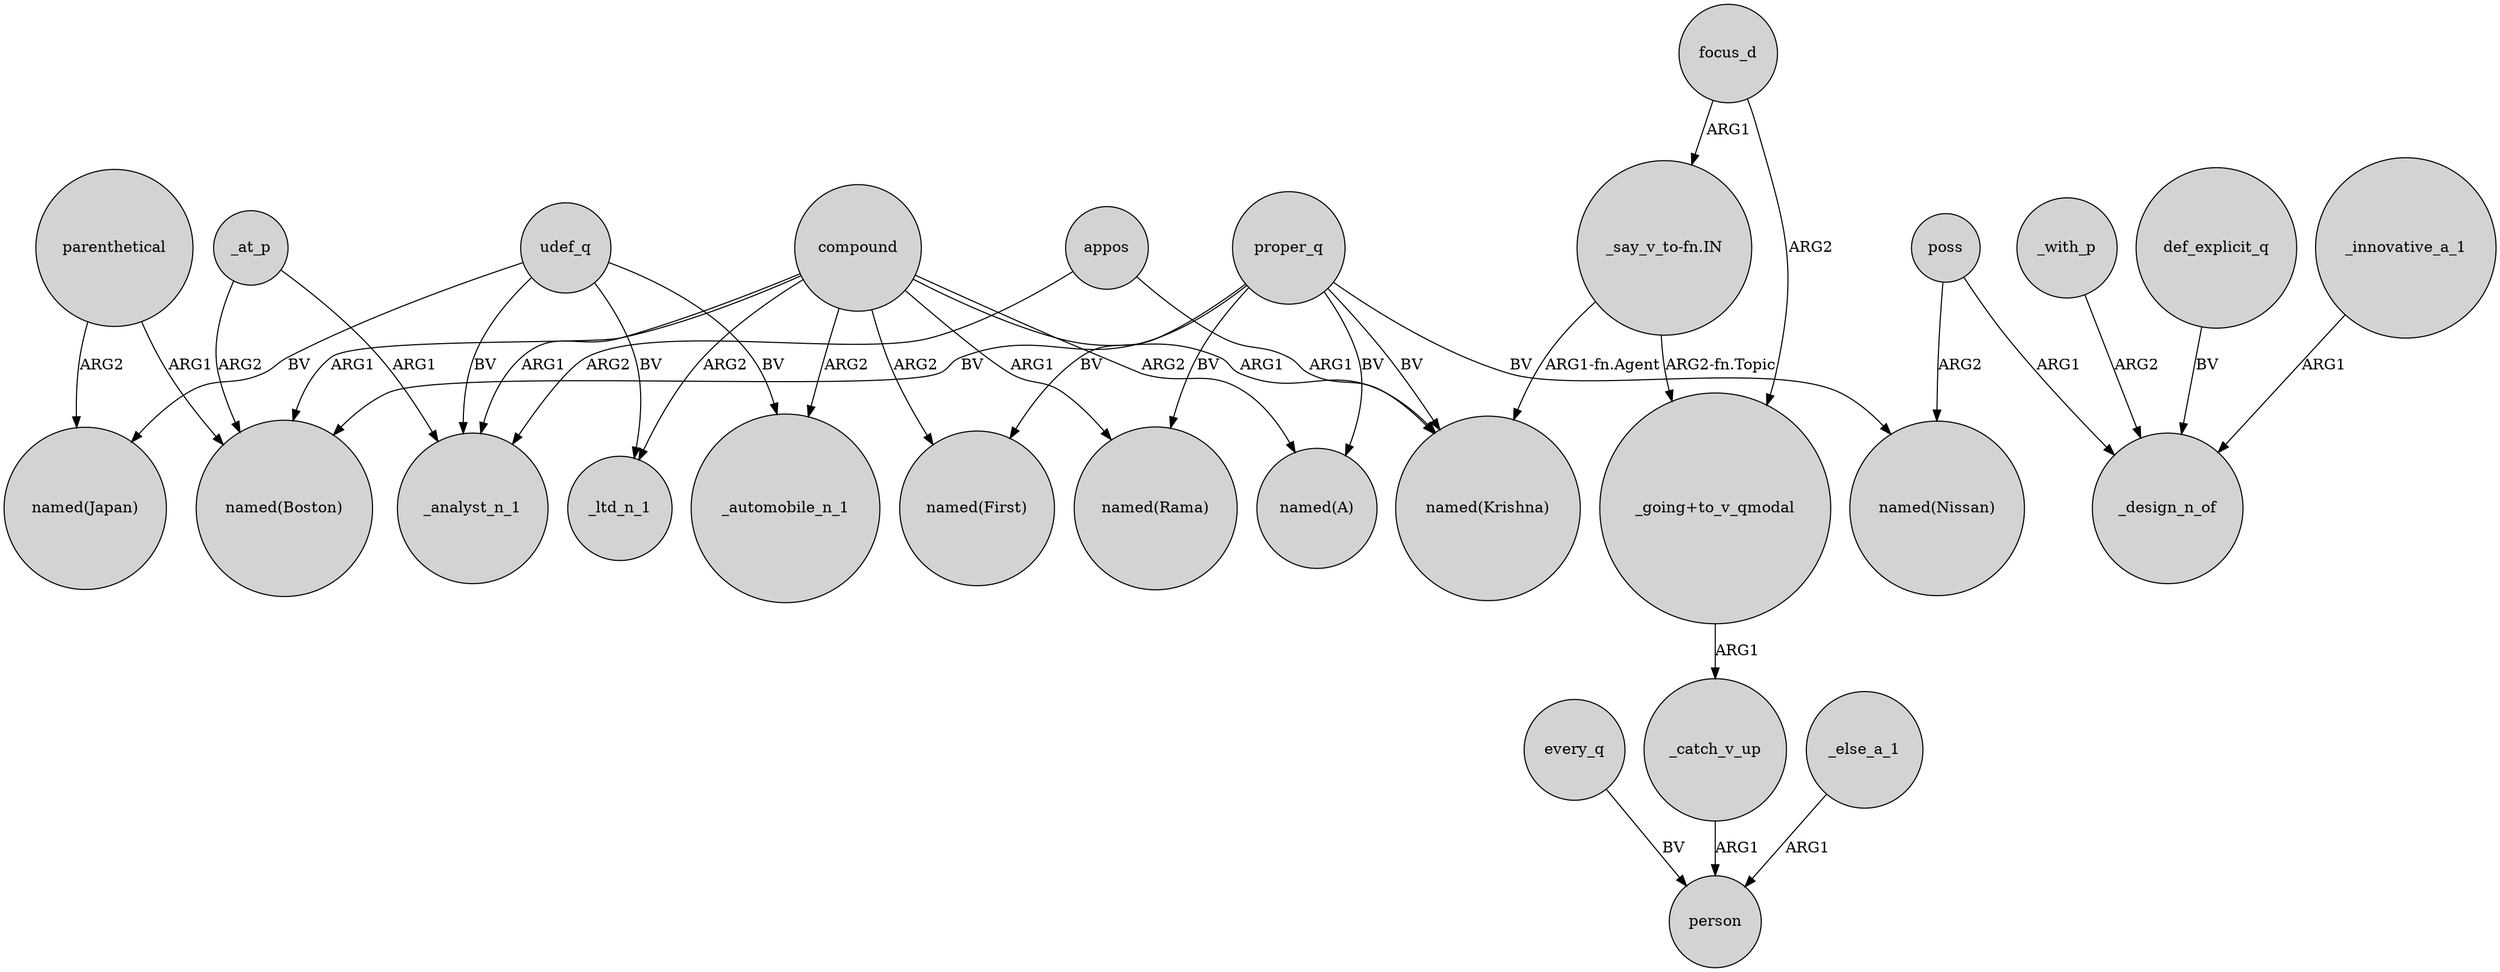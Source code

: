 digraph {
	node [shape=circle style=filled]
	proper_q -> "named(Boston)" [label=BV]
	_with_p -> _design_n_of [label=ARG2]
	proper_q -> "named(Rama)" [label=BV]
	udef_q -> _automobile_n_1 [label=BV]
	poss -> _design_n_of [label=ARG1]
	"_say_v_to-fn.IN" -> "named(Krishna)" [label="ARG1-fn.Agent"]
	every_q -> person [label=BV]
	"_say_v_to-fn.IN" -> "_going+to_v_qmodal" [label="ARG2-fn.Topic"]
	proper_q -> "named(First)" [label=BV]
	poss -> "named(Nissan)" [label=ARG2]
	compound -> "named(First)" [label=ARG2]
	focus_d -> "_say_v_to-fn.IN" [label=ARG1]
	"_going+to_v_qmodal" -> _catch_v_up [label=ARG1]
	compound -> "named(A)" [label=ARG2]
	compound -> "named(Boston)" [label=ARG1]
	compound -> _analyst_n_1 [label=ARG1]
	_at_p -> _analyst_n_1 [label=ARG1]
	appos -> _analyst_n_1 [label=ARG2]
	proper_q -> "named(Nissan)" [label=BV]
	_else_a_1 -> person [label=ARG1]
	udef_q -> "named(Japan)" [label=BV]
	proper_q -> "named(Krishna)" [label=BV]
	compound -> _automobile_n_1 [label=ARG2]
	compound -> "named(Krishna)" [label=ARG1]
	_at_p -> "named(Boston)" [label=ARG2]
	def_explicit_q -> _design_n_of [label=BV]
	compound -> "named(Rama)" [label=ARG1]
	parenthetical -> "named(Boston)" [label=ARG1]
	compound -> _ltd_n_1 [label=ARG2]
	_catch_v_up -> person [label=ARG1]
	appos -> "named(Krishna)" [label=ARG1]
	focus_d -> "_going+to_v_qmodal" [label=ARG2]
	udef_q -> _ltd_n_1 [label=BV]
	udef_q -> _analyst_n_1 [label=BV]
	parenthetical -> "named(Japan)" [label=ARG2]
	_innovative_a_1 -> _design_n_of [label=ARG1]
	proper_q -> "named(A)" [label=BV]
}
